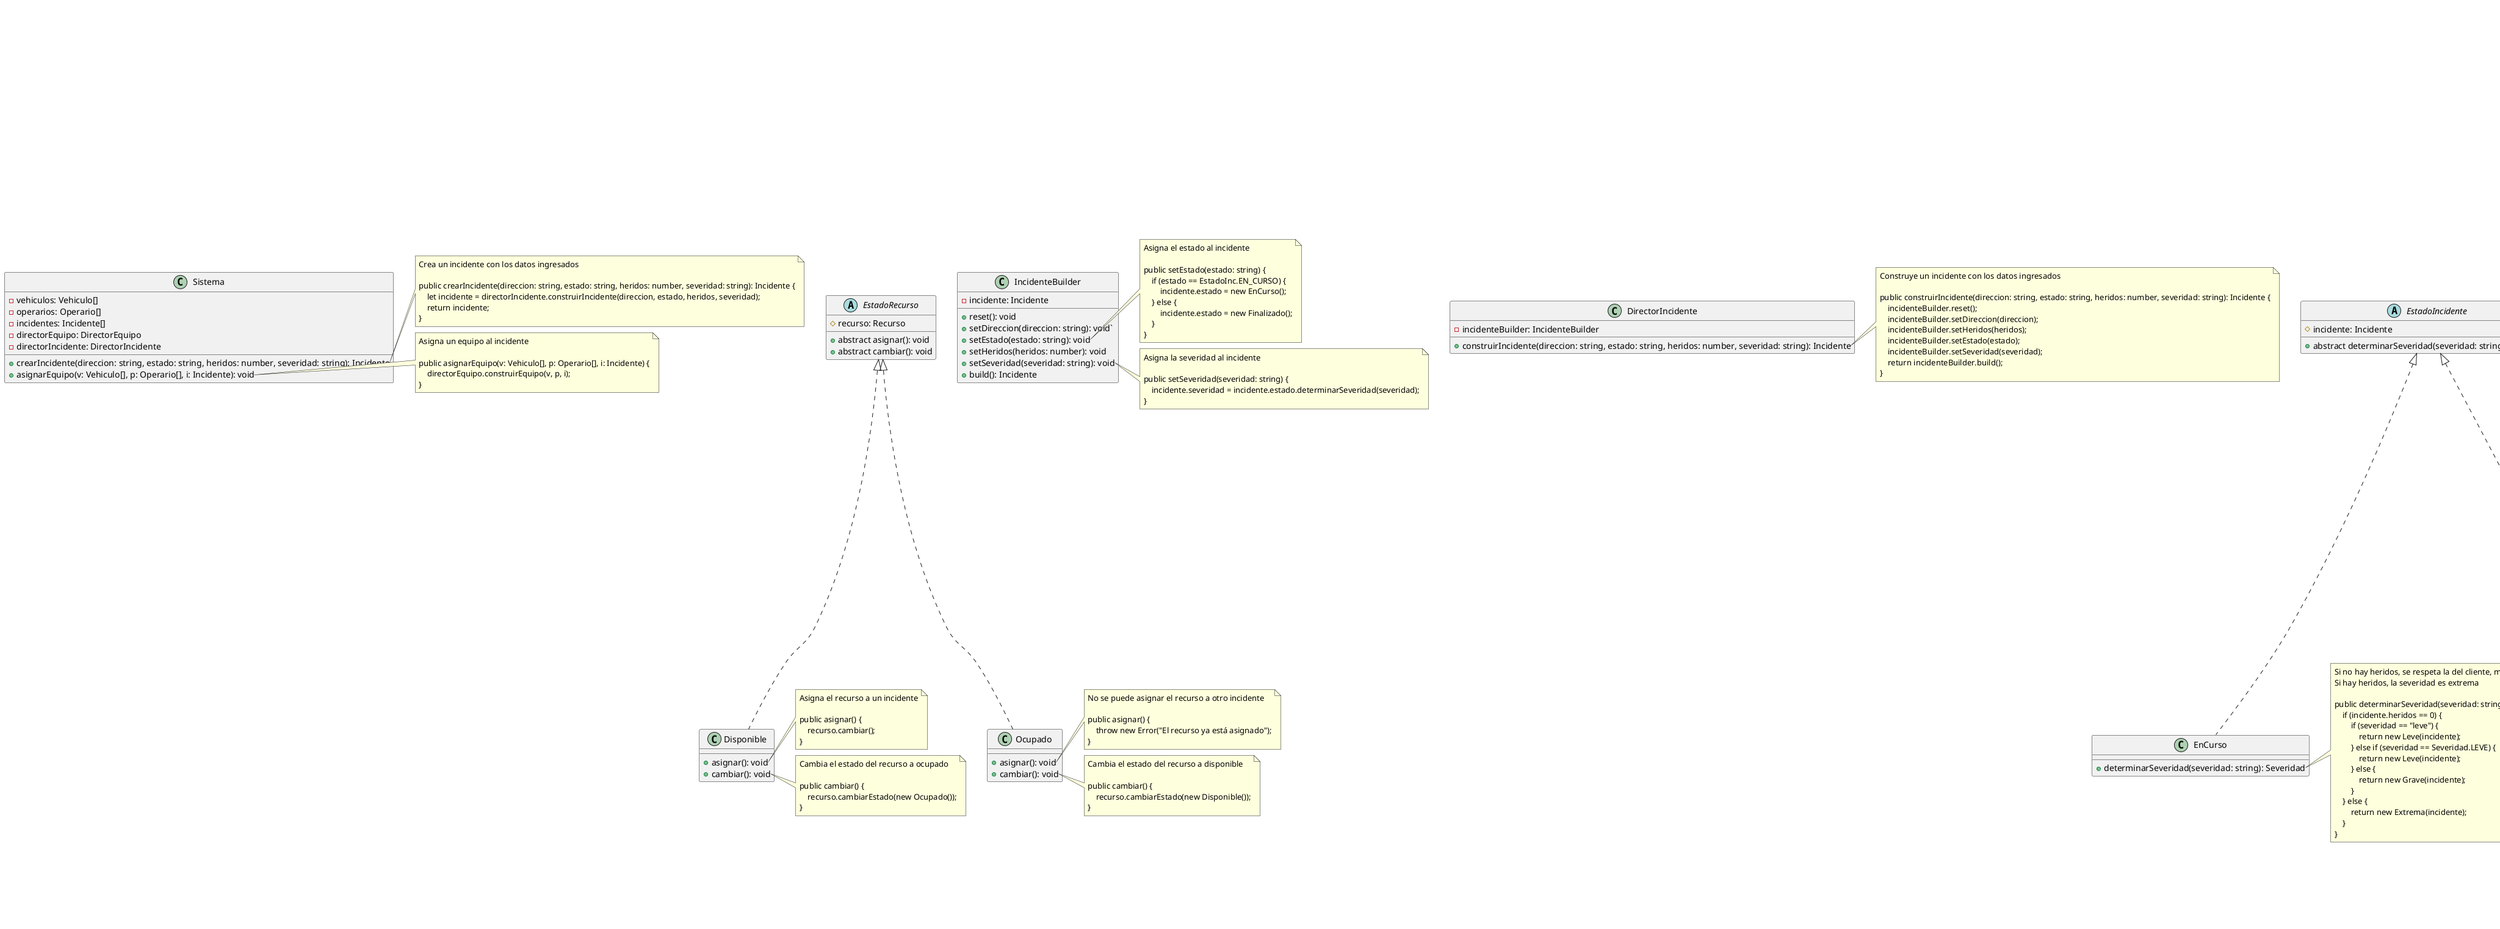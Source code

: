 @startuml

title "Recuperatorio laboratorio 3"

class Sistema {
    - vehiculos: Vehiculo[]
    - operarios: Operario[]
    - incidentes: Incidente[]
    - directorEquipo: DirectorEquipo
    - directorIncidente: DirectorIncidente

    + crearIncidente(direccion: string, estado: string, heridos: number, severidad: string): Incidente
    + asignarEquipo(v: Vehiculo[], p: Operario[], i: Incidente): void
}

note right of Sistema::crearIncidente
    Crea un incidente con los datos ingresados

    public crearIncidente(direccion: string, estado: string, heridos: number, severidad: string): Incidente {
        let incidente = directorIncidente.construirIncidente(direccion, estado, heridos, severidad);
        return incidente;
    }
end note

note right of Sistema::asignarEquipo
    Asigna un equipo al incidente

    public asignarEquipo(v: Vehiculo[], p: Operario[], i: Incidente) {
        directorEquipo.construirEquipo(v, p, i);
    }
end note

' Recursos:
interface Recurso {
    + cambiarEstado(): void
}

abstract class EstadoRecurso {
    # recurso: Recurso

    + abstract asignar(): void
    + abstract cambiar(): void
}

class Disponible implements EstadoRecurso {
    + asignar(): void
    + cambiar(): void
}

note right of Disponible::asignar
    Asigna el recurso a un incidente

    public asignar() {
        recurso.cambiar();
    }
end note

note right of Disponible::cambiar
    Cambia el estado del recurso a ocupado

    public cambiar() {
        recurso.cambiarEstado(new Ocupado());
    }
end note

class Ocupado implements EstadoRecurso {
    + asignar(): void
    + cambiar(): void
}

note right of Ocupado::asignar
    No se puede asignar el recurso a otro incidente

    public asignar() {
        throw new Error("El recurso ya está asignado");
    }
end note

note right of Ocupado::cambiar
    Cambia el estado del recurso a disponible

    public cambiar() {
        recurso.cambiarEstado(new Disponible());
    }
end note

class Operario implements Recurso {}

abstract class Vehiculo implements Recurso {
    # estadoRecurso: EstadoRecurso
    # tipo: TipoVehicul

    + cambiarEstado(): void
}
class Moto extends Vehiculo {
    - tipo: TipoVehiculo = TipoVehiculo.MOTO
}
class Auto extends Vehiculo {
    - tipo: TipoVehiculo = TipoVehiculo.AUTO
}
class Ambulancia extends Vehiculo {
    - tipo: TipoVehiculo = TipoVehiculo.AMBULANCIA
}

enum TipoVehiculo {
    MOTO
    AUTO
    AMBULANCIA
}

' Incidente:
class Cliente {}

class Incidente {
    - direccion: string
    - estado: EstadoIncidente
    - heridos: number
    - severidad: Severidad
    - equipo: Equipo
}

class IncidenteBuilder {
    - incidente: Incidente

    + reset(): void
    + setDireccion(direccion: string): void`
    + setEstado(estado: string): void
    + setHeridos(heridos: number): void
    + setSeveridad(severidad: string): void
    + build(): Incidente
}


note right of IncidenteBuilder::setEstado
    Asigna el estado al incidente

    public setEstado(estado: string) {
        if (estado == EstadoInc.EN_CURSO) {
            incidente.estado = new EnCurso();
        } else {
            incidente.estado = new Finalizado();
        }
    }
end note

note right of IncidenteBuilder::setSeveridad
    Asigna la severidad al incidente

    public setSeveridad(severidad: string) {
        incidente.severidad = incidente.estado.determinarSeveridad(severidad);
    }
end note

class DirectorIncidente {
    - incidenteBuilder: IncidenteBuilder

    + construirIncidente(direccion: string, estado: string, heridos: number, severidad: string): Incidente
}

note right of DirectorIncidente::construirIncidente
    Construye un incidente con los datos ingresados

    public construirIncidente(direccion: string, estado: string, heridos: number, severidad: string): Incidente {
        incidenteBuilder.reset();
        incidenteBuilder.setDireccion(direccion);  
        incidenteBuilder.setHeridos(heridos);
        incidenteBuilder.setEstado(estado);
        incidenteBuilder.setSeveridad(severidad);
        return incidenteBuilder.build();
    }
end note


enum EstadoInc {
    EN_CURSO
    FINALIZADO
}

abstract class EstadoIncidente {
    # incidente: Incidente

    + abstract determinarSeveridad(severidad: string): Severidad
}

class EnCurso implements EstadoIncidente {
    + determinarSeveridad(severidad: string): Severidad
}

note right of EnCurso::determinarSeveridad
    Si no hay heridos, se respeta la del cliente, máxima grave
    Si hay heridos, la severidad es extrema

    public determinarSeveridad(severidad: string) {
        if (incidente.heridos == 0) {
            if (severidad == "leve") {
                return new Leve(incidente);
            } else if (severidad == Severidad.LEVE) {
                return new Leve(incidente);
            } else {
                return new Grave(incidente);
            }
        } else {
            return new Extrema(incidente);
        }
    }
end note

class Finalizado implements EstadoIncidente {
    + determinarSeveridad(): Severidad
}

note right of Finalizado::determinarSeveridad
    Si no hay heridos, la severidad es un nivel menor a la indicada por el usurio
    Si hay herido, la severidad es grave

    public determinarSeveridad() {
        if (incidente.heridos == 0) {
            if (incidente.severidad == Severidad.LEVE || incidente.severidad == Severidad.GRAVE) {
                return new Leve(incidente);
            } else {
                return new Grave(incidente);
            }
        } else {
            return new Grave(incidente);
        }
    }
    
end note

enum SeveridadInc {
    LEVE
    GRAVE
    EXTREMA
}

' Equipo
abstract class Severidad {
    # incidente: Incidente

    - abstract asignarVehiculos(v: Vehiculo[]): void
    - abstract asignarOperarios(p: Operario[]): void
    + abstract asignarEquipo(v: Vehiculo[], p: Operario[]): Equipo
}

class Leve implements Severidad {
    + asignarEquipo(v: Vehiculo[], p: Operario[]): Equipo
}

note right of Leve::asignarEquipo
    Asigna un equipo con un operario y un vehiculo

    public asignarEquipo(v: Vehiculo[], p: Operario[]): Equipo {
        let equipoBuilder = new EquipoBuilder();
        equipoBuilder.setOperarios(p, 2);
        equipoBuilder.setVehiculos(v, 2, 0, 0);
        return equipoBuilder.build();
    }
end note

class Grave implements Severidad {
    + asignarEquipo(v: Vehiculo[], p: Operario[]): Equipo
}

note right of Grave::asignarEquipo
    public asignarEquipo(v: Vehiculo[], p: Operario[]): Equipo {
        let equipoBuilder = new EquipoBuilder();
        if (incidente.EstadoInc == EstadoInc.EN_CURSO) {
            equipoBuilder.setOperarios(p, 6);
            equipoBuilder.setVehiculos(v, 1, 1, 0);
        } else {
            equipoBuilder.setOperarios(p, 2);
            equipoBuilder.setVehiculos(v, 0, 0, incidente.heridos / 2);
        }

        return equipoBuilder.build();
    }
end note


class Extrema implements Severidad {
    + asignarEquipo(v: Vehiculo[], p: Operario[]): Equipo
}

note right of Extrema::asignarEquipo
    public asignarEquipo(v: Vehiculo[], p: Operario[]): Equipo {
        let equipoBuilder = new EquipoBuilder();
        if (incidente.EstadoInc == EstadoInc.EN_CURSO) {
            equipoBuilder.setOperarios(p, 10);
            equipoBuilder.setVehiculos(v, 2, 2, incidente.heridos / 2);
        } else {
            equipoBuilder.setOperarios(p, 2);
            equipoBuilder.setVehiculos(v, 0, 0, incidente.heridos / 2);
        }
        return equipoBuilder.build();
    }
end note


class Equipo {
    - operarios: Operario[]
    - vehiculos: Vehiculo[]
}

class EquipoBuilder {
    - equipo: Equipo

    + reset(): void
    + setOperarios(o: Operario[], n: number): void
    - addVehiculoPorTipo(v: Vehiculo[], tipo: string, n: number): Vehiculo[]
    + setVehiculos(v: Vehiculo[], motos: number, autos: number, ambulancia: number): void
    + build(): Equipo
}

note right of EquipoBuilder::setOperarios
    Asigna la cantidad de operarios al equipo

    public setOperarios(o: Operario[], n: number) {
        let operarios = [];
        while (operarios.length < n && i < o.length) {
            try {
                o.asignar();
                operarios.push(op);
            } catch (e) {
                console.log(e);
            }
            i++;
        }
        if (operarios.length < n) {
            throw new Error("No hay suficientes operarios disponibles");
        }

        equipo.operarios = operarios;
    }
end note

note right of EquipoBuilder::addVehiculoPorTipo
    Agrega la cantidad de vehiculos por tipo al equipo

    private addVehiculoPorTipo(v: Vehiculo[], tipo: string, n: number) : Vehiculo[] {
        let asignables = v.filter(v => v.tipo == tipo);
        let asignadas = [];
        i = 0;
        while (asignadas.length < n && i < asignables.length) {
            try {
                asignables[i].asignar();
                asignadas.push(asignables[i]);
            } catch (e) {
                console.log(e);
            }
        }
        if (asignadas.length < n) {
            throw new Error("No hay suficientes vehiculos disponibles");
        }
        if (asignadas.length > 3 && tipo == TipoVehiculo.AMBULANCIA) {
            throw new Error("No se pueden asignar más de 3 ambulancias");
        }
        return asignadas;
    }
end note

note right of EquipoBuilder::setVehiculos
    Asigna la cantidad de vehiculos al equipo

    public setVehiculos(v: Vehiculo[], motos: number, autos: number, ambulancia: number) {
        let vehiculos = [];

        vehiculos = vehiculos.concat(addVehiculoPorTipo(v, TipoVehiculo.MOTO, motos));
        vehiculos = vehiculos.concat(addVehiculoPorTipo(v, TipoVehiculo.AUTO, autos));
        vehiculos = vehiculos.concat(addVehiculoPorTipo(v, TipoVehiculo.AMBULANCIA, ambulancia));

        equipo.vehiculos = vehiculos;
    }
end note

class DirectorEquipo {
    - equipoBuilder: EquipoBuilder

    + construirEquipo(v: Vehiculo[], p: Operario[]): Equipo
}

note right of DirectorEquipo::construirEquipo
    Construye un equipo con los vehiculos y operarios disponibles

    public construirEquipo(v: Vehiculo[], p: Operario[], i: Incidente): Equipo {
        try {
            i.severidad.asignarVehiculos(v);
            i.severidad.asignarOperarios(p);
        } catch (e) {
            console.log(e);
            ciudad.llamarRefuerzos(i);
        }  
    }
end note

@enduml


